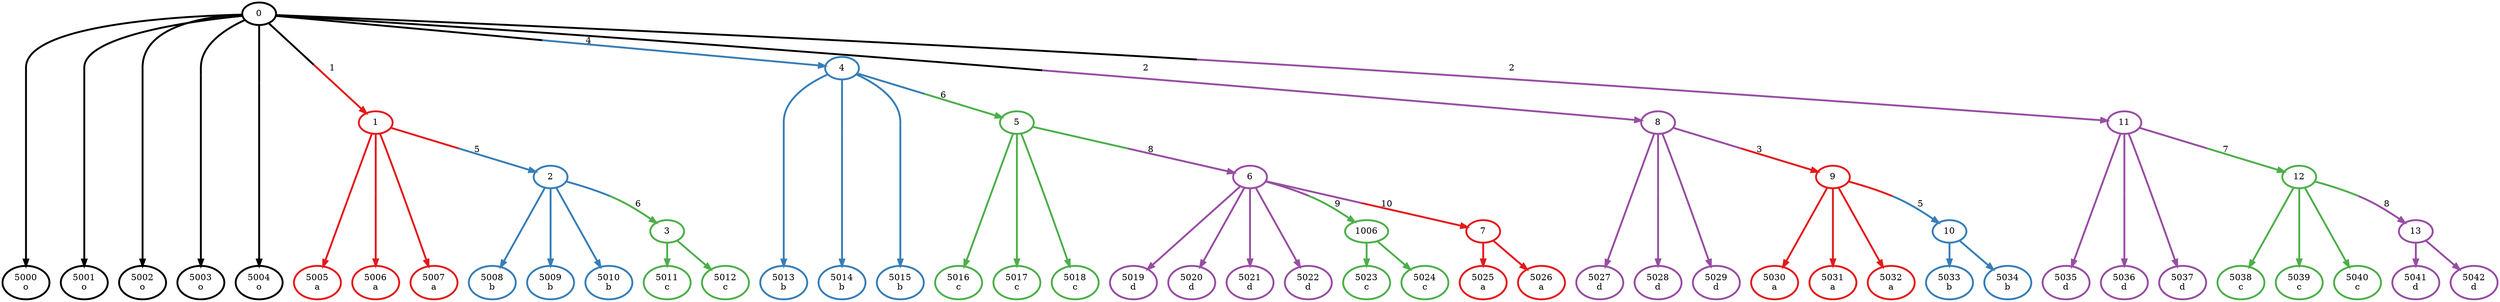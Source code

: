 digraph T {
	{
		rank=same
		0 [penwidth=3,colorscheme=set19,color=0,label="5000\no"]
		1 [penwidth=3,colorscheme=set19,color=0,label="5001\no"]
		2 [penwidth=3,colorscheme=set19,color=0,label="5002\no"]
		3 [penwidth=3,colorscheme=set19,color=0,label="5003\no"]
		4 [penwidth=3,colorscheme=set19,color=0,label="5004\no"]
		5 [penwidth=3,colorscheme=set19,color=1,label="5005\na"]
		6 [penwidth=3,colorscheme=set19,color=1,label="5006\na"]
		7 [penwidth=3,colorscheme=set19,color=1,label="5007\na"]
		8 [penwidth=3,colorscheme=set19,color=2,label="5013\nb"]
		9 [penwidth=3,colorscheme=set19,color=2,label="5014\nb"]
		10 [penwidth=3,colorscheme=set19,color=2,label="5015\nb"]
		11 [penwidth=3,colorscheme=set19,color=4,label="5027\nd"]
		12 [penwidth=3,colorscheme=set19,color=4,label="5028\nd"]
		13 [penwidth=3,colorscheme=set19,color=4,label="5029\nd"]
		14 [penwidth=3,colorscheme=set19,color=4,label="5035\nd"]
		15 [penwidth=3,colorscheme=set19,color=4,label="5036\nd"]
		16 [penwidth=3,colorscheme=set19,color=4,label="5037\nd"]
		17 [penwidth=3,colorscheme=set19,color=2,label="5008\nb"]
		18 [penwidth=3,colorscheme=set19,color=2,label="5009\nb"]
		19 [penwidth=3,colorscheme=set19,color=2,label="5010\nb"]
		20 [penwidth=3,colorscheme=set19,color=3,label="5011\nc"]
		21 [penwidth=3,colorscheme=set19,color=3,label="5012\nc"]
		22 [penwidth=3,colorscheme=set19,color=3,label="5016\nc"]
		23 [penwidth=3,colorscheme=set19,color=3,label="5017\nc"]
		24 [penwidth=3,colorscheme=set19,color=3,label="5018\nc"]
		25 [penwidth=3,colorscheme=set19,color=4,label="5019\nd"]
		26 [penwidth=3,colorscheme=set19,color=4,label="5020\nd"]
		27 [penwidth=3,colorscheme=set19,color=4,label="5021\nd"]
		28 [penwidth=3,colorscheme=set19,color=4,label="5022\nd"]
		29 [penwidth=3,colorscheme=set19,color=3,label="5023\nc"]
		30 [penwidth=3,colorscheme=set19,color=3,label="5024\nc"]
		31 [penwidth=3,colorscheme=set19,color=1,label="5025\na"]
		32 [penwidth=3,colorscheme=set19,color=1,label="5026\na"]
		33 [penwidth=3,colorscheme=set19,color=1,label="5030\na"]
		34 [penwidth=3,colorscheme=set19,color=1,label="5031\na"]
		35 [penwidth=3,colorscheme=set19,color=1,label="5032\na"]
		36 [penwidth=3,colorscheme=set19,color=2,label="5033\nb"]
		37 [penwidth=3,colorscheme=set19,color=2,label="5034\nb"]
		38 [penwidth=3,colorscheme=set19,color=3,label="5038\nc"]
		39 [penwidth=3,colorscheme=set19,color=3,label="5039\nc"]
		40 [penwidth=3,colorscheme=set19,color=3,label="5040\nc"]
		41 [penwidth=3,colorscheme=set19,color=4,label="5041\nd"]
		42 [penwidth=3,colorscheme=set19,color=4,label="5042\nd"]
	}
	43 [penwidth=3,colorscheme=set19,color=0,label="0"]
	44 [penwidth=3,colorscheme=set19,color=1,label="1"]
	45 [penwidth=3,colorscheme=set19,color=2,label="4"]
	46 [penwidth=3,colorscheme=set19,color=4,label="8"]
	47 [penwidth=3,colorscheme=set19,color=4,label="11"]
	48 [penwidth=3,colorscheme=set19,color=2,label="2"]
	49 [penwidth=3,colorscheme=set19,color=3,label="5"]
	50 [penwidth=3,colorscheme=set19,color=1,label="9"]
	51 [penwidth=3,colorscheme=set19,color=3,label="12"]
	52 [penwidth=3,colorscheme=set19,color=3,label="3"]
	53 [penwidth=3,colorscheme=set19,color=4,label="6"]
	54 [penwidth=3,colorscheme=set19,color=3,label="1006"]
	55 [penwidth=3,colorscheme=set19,color=1,label="7"]
	56 [penwidth=3,colorscheme=set19,color=2,label="10"]
	57 [penwidth=3,colorscheme=set19,color=4,label="13"]
	43 -> 44 [penwidth=3,colorscheme=set19,color="0;0.5:1",label="1"]
	43 -> 45 [penwidth=3,colorscheme=set19,color="0;0.5:2",label="4"]
	43 -> 46 [penwidth=3,colorscheme=set19,color="0;0.5:4",label="2"]
	43 -> 47 [penwidth=3,colorscheme=set19,color="0;0.5:4",label="2"]
	43 -> 0 [penwidth=3,colorscheme=set19,color="0;0.5:0"]
	43 -> 1 [penwidth=3,colorscheme=set19,color="0;0.5:0"]
	43 -> 2 [penwidth=3,colorscheme=set19,color="0;0.5:0"]
	43 -> 3 [penwidth=3,colorscheme=set19,color="0;0.5:0"]
	43 -> 4 [penwidth=3,colorscheme=set19,color="0;0.5:0"]
	44 -> 48 [penwidth=3,colorscheme=set19,color="1;0.5:2",label="5"]
	44 -> 5 [penwidth=3,colorscheme=set19,color="1;0.5:1"]
	44 -> 6 [penwidth=3,colorscheme=set19,color="1;0.5:1"]
	44 -> 7 [penwidth=3,colorscheme=set19,color="1;0.5:1"]
	45 -> 49 [penwidth=3,colorscheme=set19,color="2;0.5:3",label="6"]
	45 -> 8 [penwidth=3,colorscheme=set19,color="2;0.5:2"]
	45 -> 9 [penwidth=3,colorscheme=set19,color="2;0.5:2"]
	45 -> 10 [penwidth=3,colorscheme=set19,color="2;0.5:2"]
	46 -> 50 [penwidth=3,colorscheme=set19,color="4;0.5:1",label="3"]
	46 -> 11 [penwidth=3,colorscheme=set19,color="4;0.5:4"]
	46 -> 12 [penwidth=3,colorscheme=set19,color="4;0.5:4"]
	46 -> 13 [penwidth=3,colorscheme=set19,color="4;0.5:4"]
	47 -> 51 [penwidth=3,colorscheme=set19,color="4;0.5:3",label="7"]
	47 -> 14 [penwidth=3,colorscheme=set19,color="4;0.5:4"]
	47 -> 15 [penwidth=3,colorscheme=set19,color="4;0.5:4"]
	47 -> 16 [penwidth=3,colorscheme=set19,color="4;0.5:4"]
	48 -> 52 [penwidth=3,colorscheme=set19,color="2;0.5:3",label="6"]
	48 -> 17 [penwidth=3,colorscheme=set19,color="2;0.5:2"]
	48 -> 18 [penwidth=3,colorscheme=set19,color="2;0.5:2"]
	48 -> 19 [penwidth=3,colorscheme=set19,color="2;0.5:2"]
	49 -> 53 [penwidth=3,colorscheme=set19,color="3;0.5:4",label="8"]
	49 -> 22 [penwidth=3,colorscheme=set19,color="3;0.5:3"]
	49 -> 23 [penwidth=3,colorscheme=set19,color="3;0.5:3"]
	49 -> 24 [penwidth=3,colorscheme=set19,color="3;0.5:3"]
	50 -> 56 [penwidth=3,colorscheme=set19,color="1;0.5:2",label="5"]
	50 -> 33 [penwidth=3,colorscheme=set19,color="1;0.5:1"]
	50 -> 34 [penwidth=3,colorscheme=set19,color="1;0.5:1"]
	50 -> 35 [penwidth=3,colorscheme=set19,color="1;0.5:1"]
	51 -> 57 [penwidth=3,colorscheme=set19,color="3;0.5:4",label="8"]
	51 -> 38 [penwidth=3,colorscheme=set19,color="3;0.5:3"]
	51 -> 39 [penwidth=3,colorscheme=set19,color="3;0.5:3"]
	51 -> 40 [penwidth=3,colorscheme=set19,color="3;0.5:3"]
	52 -> 20 [penwidth=3,colorscheme=set19,color="3;0.5:3"]
	52 -> 21 [penwidth=3,colorscheme=set19,color="3;0.5:3"]
	53 -> 54 [penwidth=3,colorscheme=set19,color="4;0.5:3",label="9"]
	53 -> 55 [penwidth=3,colorscheme=set19,color="4;0.5:1",label="10"]
	53 -> 25 [penwidth=3,colorscheme=set19,color="4;0.5:4"]
	53 -> 26 [penwidth=3,colorscheme=set19,color="4;0.5:4"]
	53 -> 27 [penwidth=3,colorscheme=set19,color="4;0.5:4"]
	53 -> 28 [penwidth=3,colorscheme=set19,color="4;0.5:4"]
	54 -> 29 [penwidth=3,colorscheme=set19,color="3;0.5:3"]
	54 -> 30 [penwidth=3,colorscheme=set19,color="3;0.5:3"]
	55 -> 31 [penwidth=3,colorscheme=set19,color="1;0.5:1"]
	55 -> 32 [penwidth=3,colorscheme=set19,color="1;0.5:1"]
	56 -> 36 [penwidth=3,colorscheme=set19,color="2;0.5:2"]
	56 -> 37 [penwidth=3,colorscheme=set19,color="2;0.5:2"]
	57 -> 41 [penwidth=3,colorscheme=set19,color="4;0.5:4"]
	57 -> 42 [penwidth=3,colorscheme=set19,color="4;0.5:4"]
}
